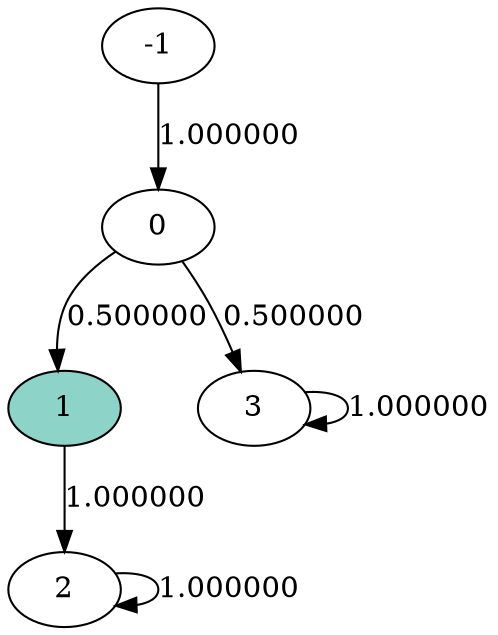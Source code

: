 digraph statespace {
node [colorscheme="set312" style=wedged]
-1 -> 0 [ label="1.000000" ];
1 [style=filled fillcolor=1]
0 -> 1 [ label="0.500000" ];
1 -> 2 [ label="1.000000" ];
2 -> 2 [ label="1.000000" ];
0 -> 3 [ label="0.500000" ];
3 -> 3 [ label="1.000000" ];
}
